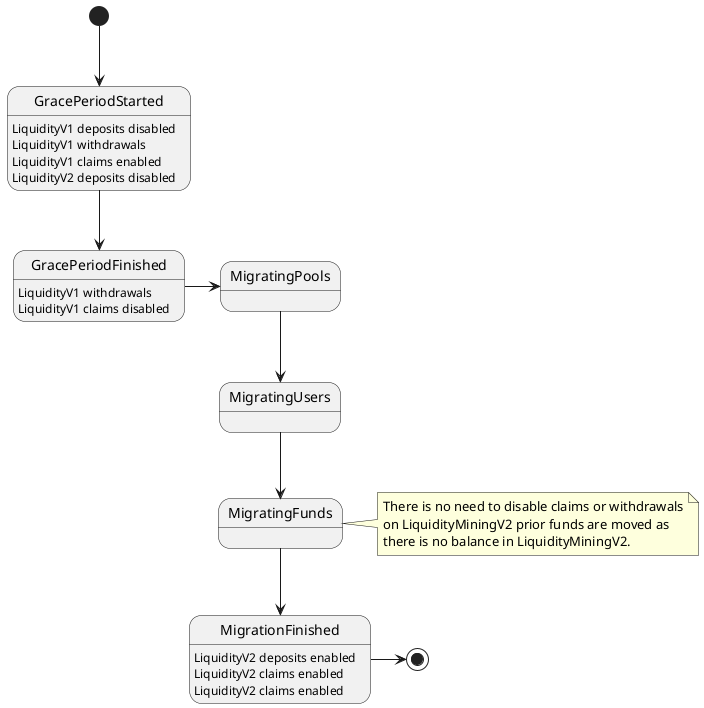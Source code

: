 @startuml

[*] --> GracePeriodStarted
GracePeriodStarted --> GracePeriodFinished
GracePeriodFinished -> MigratingPools
MigratingPools --> MigratingUsers 
MigratingUsers --> MigratingFunds
MigratingFunds --> MigrationFinished
MigrationFinished -> [*]

GracePeriodStarted: LiquidityV1 deposits disabled
GracePeriodStarted: LiquidityV1 withdrawals
GracePeriodStarted: LiquidityV1 claims enabled
GracePeriodStarted: LiquidityV2 deposits disabled

GracePeriodFinished: LiquidityV1 withdrawals
GracePeriodFinished: LiquidityV1 claims disabled

note right of MigratingFunds
	There is no need to disable claims or withdrawals
	on LiquidityMiningV2 prior funds are moved as
	there is no balance in LiquidityMiningV2.
end note

MigrationFinished: LiquidityV2 deposits enabled
MigrationFinished: LiquidityV2 claims enabled
MigrationFinished: LiquidityV2 claims enabled
@enduml
